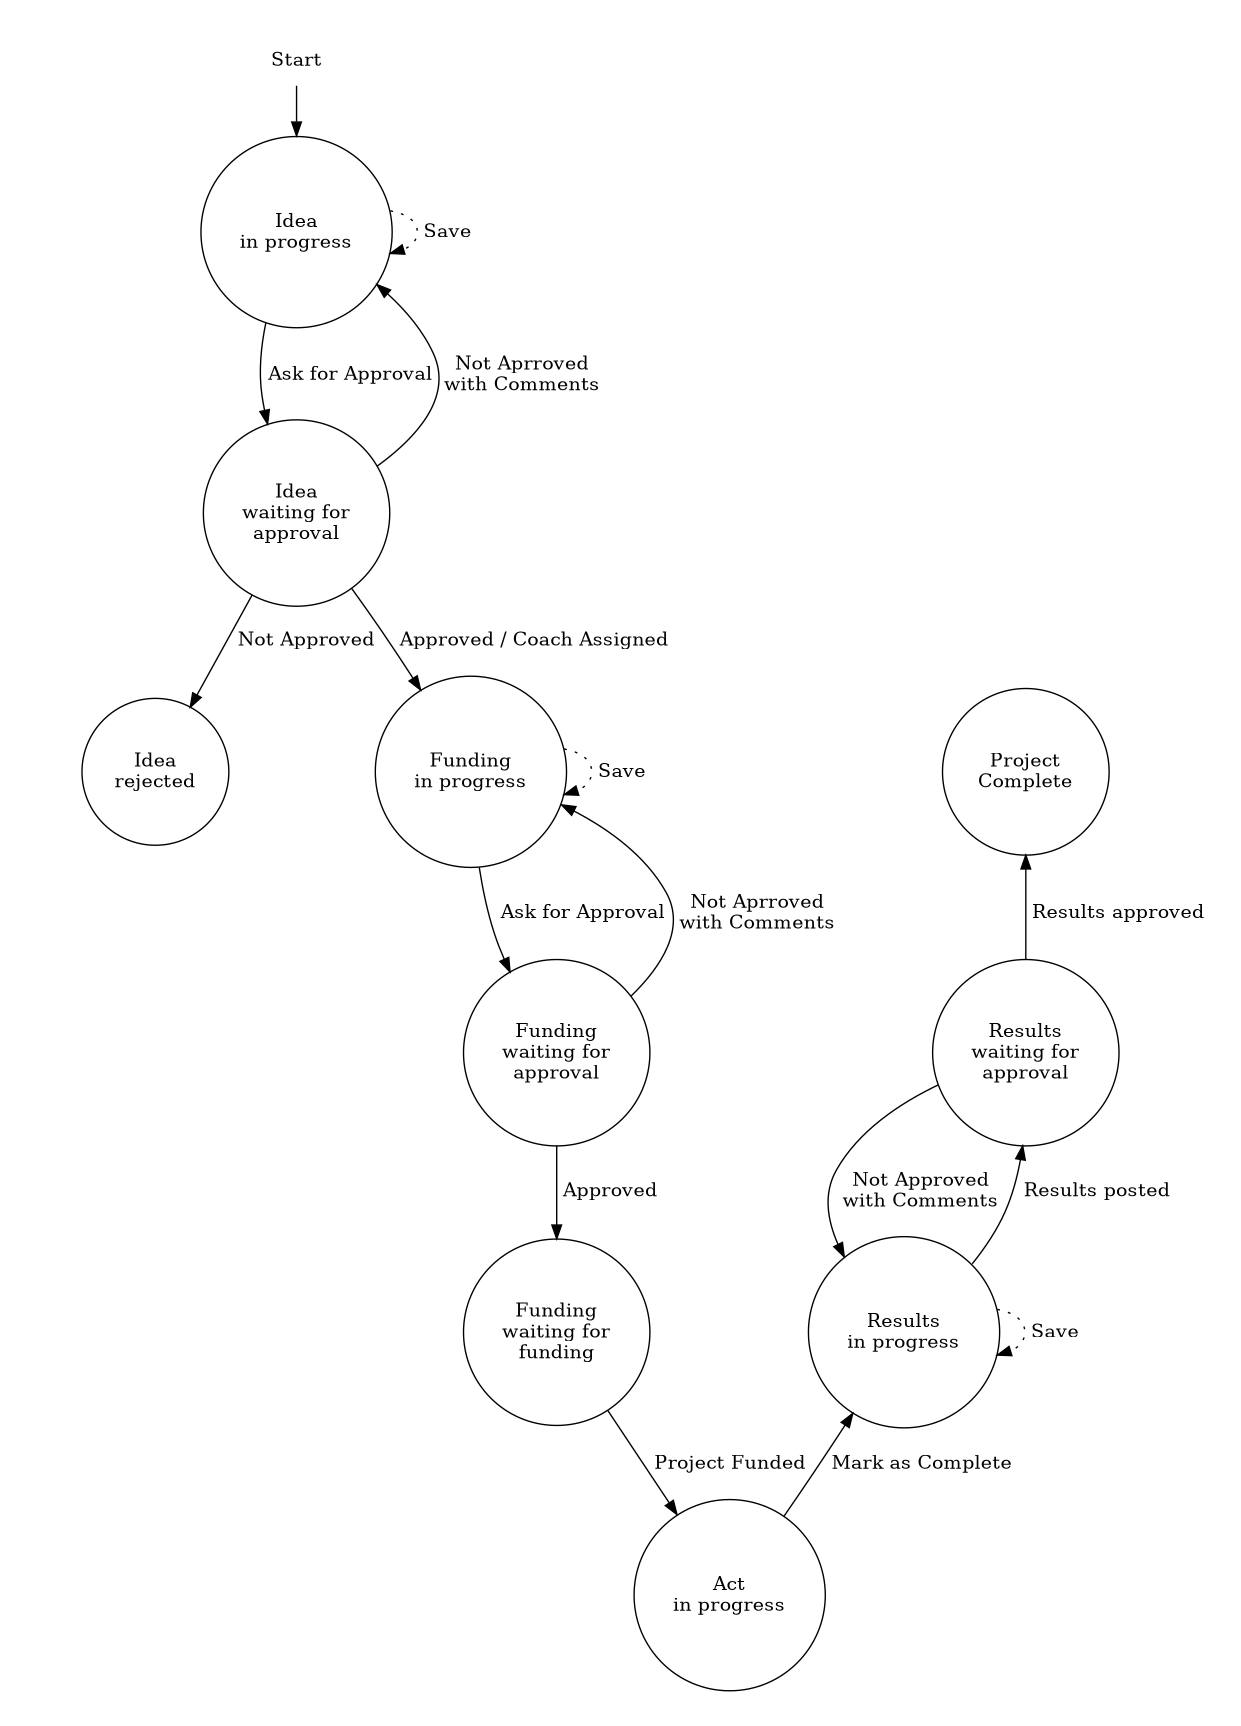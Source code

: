 // http://old.nabble.com/Fixedsize-nodes-respecting-label-size-td23537069.html
//
// Generate pdf with this line to get equal sized nodes:
//
// dot -Tpdf -Nwidth=$(dot project-states.dot | sed -E -n 's/^.*width="([0-9.]+)".*$/\1/p' | sort | tail -1) -O project-states.dot

digraph G {
	/*
	 * Global graph settings
	 */
        size="7.87,11.29"; // fit on A4 paper (size in inches)
	ratio=fill;
	margin="0.2";
	node [ shape=circle ];

	/*
	 * Edge definitions
	 */
	// Idea: in progress
	Start -> idea_in_progress;
	idea_in_progress -> idea_in_progress [ label=" Save",style=dotted ];
	idea_in_progress -> idea_waiting_for_approval [ label=" Ask for Approval" ];

	// Idea: waiting for approval
	idea_waiting_for_approval -> idea_in_progress  [ label=" Not Aprroved\n with Comments" ];
	idea_waiting_for_approval -> idea_rejected [ label=" Not Approved" ];
	idea_waiting_for_approval -> funding_in_progress [ label=" Approved / Coach Assigned" ];

	// Plan: in progress
	funding_in_progress -> funding_in_progress [ label=" Save",style=dotted ];
	funding_in_progress -> funding_waiting_for_approval [ label=" Ask for Approval" ];

	// Plan: waiting for approval
	funding_waiting_for_approval -> funding_in_progress  [ label=" Not Aprroved\n with Comments" ];
	funding_waiting_for_approval -> funding_waiting_for_funding [ label=" Approved" ];

	// Plan: waiting for funding
	funding_waiting_for_funding -> act_in_progress [ label=" Project Funded" ];

	// Act: in progress
	act_in_progress -> results_in_progress [ label=" Mark as Complete" ];

	// Results: in progress
	results_in_progress -> results_in_progress [ label=" Save",style=dotted ];
	results_in_progress -> results_waiting_for_approval [ label=" Results posted" ];

	// Results: waiting for approval
	results_waiting_for_approval -> results_in_progress [ label=" Not Approved\n with Comments" ];
	results_waiting_for_approval -> project_complete [ label=" Results approved" ];

	/*
	 * Node properties
	 */
	// start / end
	Start [ shape=plaintext ];
	project_complete [ label="Project\nComplete" ];

	// Idea
	idea_in_progress [ label="Idea\nin progress" ];
	idea_waiting_for_approval [ label="Idea\nwaiting for\napproval" ];
	idea_rejected [ label="Idea\nrejected",shape=circle ];

	// Funding
	funding_in_progress [ label="Funding\nin progress",shape=circle ];
	funding_waiting_for_approval [ label="Funding\nwaiting for\napproval" ];
	funding_waiting_for_funding [ label="Funding\nwaiting for\nfunding" ];

	// Act
	act_in_progress [ label="Act\nin progress" ];

	// Results
	results_in_progress [ label="Results\nin progress" ];
	results_waiting_for_approval [ label="Results\nwaiting for\napproval" ];

	/*
	 * Node levels
	 */
	{ rank=same; funding_in_progress project_complete };
	{ rank=same; funding_waiting_for_approval results_waiting_for_approval };
	{ rank=same; funding_waiting_for_funding results_in_progress };
}

